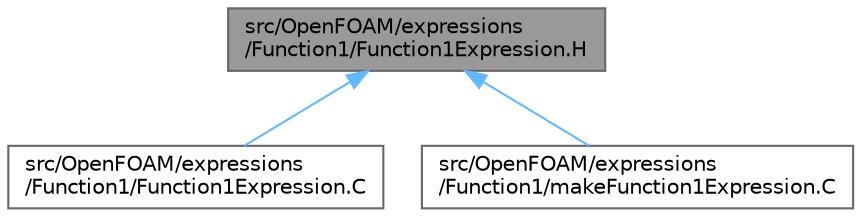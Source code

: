 digraph "src/OpenFOAM/expressions/Function1/Function1Expression.H"
{
 // LATEX_PDF_SIZE
  bgcolor="transparent";
  edge [fontname=Helvetica,fontsize=10,labelfontname=Helvetica,labelfontsize=10];
  node [fontname=Helvetica,fontsize=10,shape=box,height=0.2,width=0.4];
  Node1 [id="Node000001",label="src/OpenFOAM/expressions\l/Function1/Function1Expression.H",height=0.2,width=0.4,color="gray40", fillcolor="grey60", style="filled", fontcolor="black",tooltip=" "];
  Node1 -> Node2 [id="edge1_Node000001_Node000002",dir="back",color="steelblue1",style="solid",tooltip=" "];
  Node2 [id="Node000002",label="src/OpenFOAM/expressions\l/Function1/Function1Expression.C",height=0.2,width=0.4,color="grey40", fillcolor="white", style="filled",URL="$Function1Expression_8C.html",tooltip=" "];
  Node1 -> Node3 [id="edge2_Node000001_Node000003",dir="back",color="steelblue1",style="solid",tooltip=" "];
  Node3 [id="Node000003",label="src/OpenFOAM/expressions\l/Function1/makeFunction1Expression.C",height=0.2,width=0.4,color="grey40", fillcolor="white", style="filled",URL="$makeFunction1Expression_8C.html",tooltip=" "];
}
